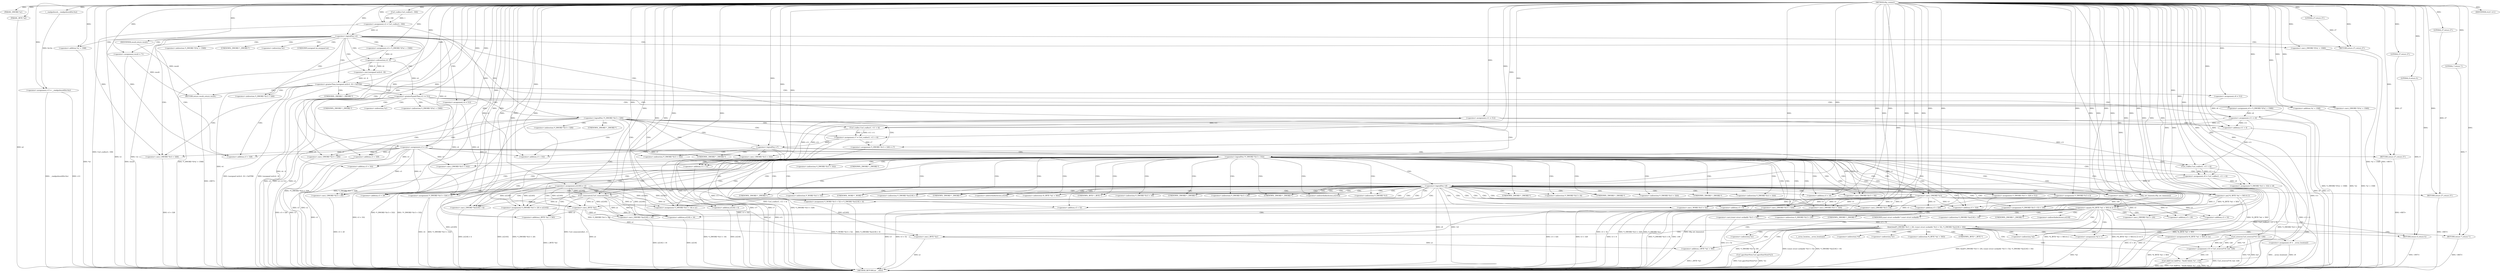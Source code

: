 digraph tftp_connect {  
"1000113" [label = "(METHOD,tftp_connect)" ]
"1000397" [label = "(METHOD_RETURN,int __cdecl)" ]
"1000114" [label = "(PARAM,_DWORD *a1)" ]
"1000115" [label = "(PARAM,_BYTE *a2)" ]
"1000129" [label = "(<operator>.assignment,v13 = __readgsdword(0x14u))" ]
"1000131" [label = "(__readgsdword,__readgsdword(0x14u))" ]
"1000133" [label = "(<operator>.assignment,v2 = Curl_ccalloc(1, 336))" ]
"1000135" [label = "(Curl_ccalloc,Curl_ccalloc(1, 336))" ]
"1000138" [label = "(<operator>.assignment,a1[185] = v2)" ]
"1000144" [label = "(<operator>.logicalNot,!v2)" ]
"1000146" [label = "(RETURN,return 27;,return 27;)" ]
"1000147" [label = "(LITERAL,27,return 27;)" ]
"1000148" [label = "(<operator>.assignment,v3 = v2)" ]
"1000151" [label = "(<operator>.assignment,v4 = *(_DWORD *)(*a1 + 1568))" ]
"1000154" [label = "(<operator>.cast,(_DWORD *)(*a1 + 1568))" ]
"1000156" [label = "(<operator>.addition,*a1 + 1568)" ]
"1000161" [label = "(IDENTIFIER,v4,if ( v4 ))" ]
"1000163" [label = "(<operator>.assignment,result = 71)" ]
"1000167" [label = "(<operator>.greaterThan,(unsigned int)(v4 - 8) > 0xFFB0)" ]
"1000168" [label = "(<operator>.cast,(unsigned int)(v4 - 8))" ]
"1000170" [label = "(<operator>.subtraction,v4 - 8)" ]
"1000174" [label = "(RETURN,return result;,return result;)" ]
"1000175" [label = "(IDENTIFIER,result,return result;)" ]
"1000176" [label = "(<operator>.assignment,v6 = 512)" ]
"1000180" [label = "(<operator>.greaterEqualsThan,v4 >= 512)" ]
"1000183" [label = "(<operator>.assignment,v6 = *(_DWORD *)(*a1 + 1568))" ]
"1000186" [label = "(<operator>.cast,(_DWORD *)(*a1 + 1568))" ]
"1000188" [label = "(<operator>.addition,*a1 + 1568)" ]
"1000192" [label = "(<operator>.assignment,v11 = v6)" ]
"1000197" [label = "(<operator>.assignment,v4 = 512)" ]
"1000200" [label = "(<operator>.assignment,v11 = 512)" ]
"1000204" [label = "(<operator>.logicalNot,!*(_DWORD *)(v3 + 328))" ]
"1000206" [label = "(<operator>.cast,(_DWORD *)(v3 + 328))" ]
"1000208" [label = "(<operator>.addition,v3 + 328)" ]
"1000212" [label = "(<operator>.assignment,v7 = Curl_ccalloc(1, v11 + 4))" ]
"1000214" [label = "(Curl_ccalloc,Curl_ccalloc(1, v11 + 4))" ]
"1000216" [label = "(<operator>.addition,v11 + 4)" ]
"1000219" [label = "(<operator>.assignment,*(_DWORD *)(v3 + 328) = v7)" ]
"1000221" [label = "(<operator>.cast,(_DWORD *)(v3 + 328))" ]
"1000223" [label = "(<operator>.addition,v3 + 328)" ]
"1000228" [label = "(<operator>.logicalNot,!v7)" ]
"1000230" [label = "(RETURN,return 27;,return 27;)" ]
"1000231" [label = "(LITERAL,27,return 27;)" ]
"1000233" [label = "(<operator>.logicalNot,!*(_DWORD *)(v3 + 332))" ]
"1000235" [label = "(<operator>.cast,(_DWORD *)(v3 + 332))" ]
"1000237" [label = "(<operator>.addition,v3 + 332)" ]
"1000241" [label = "(<operator>.assignment,v8 = Curl_ccalloc(1, v11 + 4))" ]
"1000243" [label = "(Curl_ccalloc,Curl_ccalloc(1, v11 + 4))" ]
"1000245" [label = "(<operator>.addition,v11 + 4)" ]
"1000248" [label = "(<operator>.assignment,*(_DWORD *)(v3 + 332) = v8)" ]
"1000250" [label = "(<operator>.cast,(_DWORD *)(v3 + 332))" ]
"1000252" [label = "(<operator>.addition,v3 + 332)" ]
"1000257" [label = "(<operator>.logicalNot,!v8)" ]
"1000259" [label = "(RETURN,return 27;,return 27;)" ]
"1000260" [label = "(LITERAL,27,return 27;)" ]
"1000261" [label = "(Curl_conncontrol,Curl_conncontrol(a1, 1))" ]
"1000264" [label = "(<operator>.assignment,*(_DWORD *)(v3 + 16) = a1)" ]
"1000266" [label = "(<operator>.cast,(_DWORD *)(v3 + 16))" ]
"1000268" [label = "(<operator>.addition,v3 + 16)" ]
"1000272" [label = "(<operator>.assignment,*(_DWORD *)(v3 + 20) = a1[103])" ]
"1000274" [label = "(<operator>.cast,(_DWORD *)(v3 + 20))" ]
"1000276" [label = "(<operator>.addition,v3 + 20)" ]
"1000282" [label = "(<operator>.assignment,*(_DWORD *)v3 = 0)" ]
"1000284" [label = "(<operator>.cast,(_DWORD *)v3)" ]
"1000288" [label = "(<operator>.assignment,*(_DWORD *)(v3 + 8) = -100)" ]
"1000290" [label = "(<operator>.cast,(_DWORD *)(v3 + 8))" ]
"1000292" [label = "(<operator>.addition,v3 + 8)" ]
"1000295" [label = "(<operator>.minus,-100)" ]
"1000297" [label = "(<operator>.assignment,*(_DWORD *)(v3 + 320) = 512)" ]
"1000299" [label = "(<operator>.cast,(_DWORD *)(v3 + 320))" ]
"1000301" [label = "(<operator>.addition,v3 + 320)" ]
"1000305" [label = "(<operator>.assignment,*(_DWORD *)(v3 + 324) = v4)" ]
"1000307" [label = "(<operator>.cast,(_DWORD *)(v3 + 324))" ]
"1000309" [label = "(<operator>.addition,v3 + 324)" ]
"1000313" [label = "(<operator>.assignment,*(_WORD *)(v3 + 52) = *(_DWORD *)(a1[18] + 4))" ]
"1000315" [label = "(<operator>.cast,(_WORD *)(v3 + 52))" ]
"1000317" [label = "(<operator>.addition,v3 + 52)" ]
"1000321" [label = "(<operator>.cast,(_DWORD *)(a1[18] + 4))" ]
"1000323" [label = "(<operator>.addition,a1[18] + 4)" ]
"1000328" [label = "(tftp_set_timeouts,tftp_set_timeouts())" ]
"1000330" [label = "(<operator>.equals,(*((_BYTE *)a1 + 583) & 2) == 0)" ]
"1000331" [label = "(<operator>.and,*((_BYTE *)a1 + 583) & 2)" ]
"1000333" [label = "(<operator>.addition,(_BYTE *)a1 + 583)" ]
"1000334" [label = "(<operator>.cast,(_BYTE *)a1)" ]
"1000342" [label = "(bind,bind(*(_DWORD *)(v3 + 20), (const struct sockaddr *)(v3 + 52), *(_DWORD *)(a1[18] + 16)))" ]
"1000344" [label = "(<operator>.cast,(_DWORD *)(v3 + 20))" ]
"1000346" [label = "(<operator>.addition,v3 + 20)" ]
"1000349" [label = "(<operator>.cast,(const struct sockaddr *)(v3 + 52))" ]
"1000351" [label = "(<operator>.addition,v3 + 52)" ]
"1000355" [label = "(<operator>.cast,(_DWORD *)(a1[18] + 16))" ]
"1000357" [label = "(<operator>.addition,a1[18] + 16)" ]
"1000363" [label = "(<operator>.assignment,v9 = __errno_location())" ]
"1000366" [label = "(<operator>.assignment,v10 = Curl_strerror(*v9, buf, 128))" ]
"1000368" [label = "(Curl_strerror,Curl_strerror(*v9, buf, 128))" ]
"1000373" [label = "(Curl_failf,Curl_failf(*a1, \"bind() failed; %s\", v10))" ]
"1000378" [label = "(RETURN,return 7;,return 7;)" ]
"1000379" [label = "(LITERAL,7,return 7;)" ]
"1000380" [label = "(<operators>.assignmentOr,*((_BYTE *)a1 + 583) |= 2u)" ]
"1000382" [label = "(<operator>.addition,(_BYTE *)a1 + 583)" ]
"1000383" [label = "(<operator>.cast,(_BYTE *)a1)" ]
"1000388" [label = "(Curl_pgrsStartNow,Curl_pgrsStartNow(*a1))" ]
"1000391" [label = "(<operator>.assignment,*a2 = 1)" ]
"1000395" [label = "(RETURN,return 0;,return 0;)" ]
"1000396" [label = "(LITERAL,0,return 0;)" ]
"1000153" [label = "(<operator>.indirection,*(_DWORD *)(*a1 + 1568))" ]
"1000155" [label = "(UNKNOWN,_DWORD *,_DWORD *)" ]
"1000157" [label = "(<operator>.indirection,*a1)" ]
"1000169" [label = "(UNKNOWN,unsigned int,unsigned int)" ]
"1000185" [label = "(<operator>.indirection,*(_DWORD *)(*a1 + 1568))" ]
"1000187" [label = "(UNKNOWN,_DWORD *,_DWORD *)" ]
"1000189" [label = "(<operator>.indirection,*a1)" ]
"1000205" [label = "(<operator>.indirection,*(_DWORD *)(v3 + 328))" ]
"1000207" [label = "(UNKNOWN,_DWORD *,_DWORD *)" ]
"1000220" [label = "(<operator>.indirection,*(_DWORD *)(v3 + 328))" ]
"1000222" [label = "(UNKNOWN,_DWORD *,_DWORD *)" ]
"1000234" [label = "(<operator>.indirection,*(_DWORD *)(v3 + 332))" ]
"1000236" [label = "(UNKNOWN,_DWORD *,_DWORD *)" ]
"1000249" [label = "(<operator>.indirection,*(_DWORD *)(v3 + 332))" ]
"1000251" [label = "(UNKNOWN,_DWORD *,_DWORD *)" ]
"1000265" [label = "(<operator>.indirection,*(_DWORD *)(v3 + 16))" ]
"1000267" [label = "(UNKNOWN,_DWORD *,_DWORD *)" ]
"1000273" [label = "(<operator>.indirection,*(_DWORD *)(v3 + 20))" ]
"1000275" [label = "(UNKNOWN,_DWORD *,_DWORD *)" ]
"1000279" [label = "(<operator>.indirectIndexAccess,a1[103])" ]
"1000283" [label = "(<operator>.indirection,*(_DWORD *)v3)" ]
"1000285" [label = "(UNKNOWN,_DWORD *,_DWORD *)" ]
"1000289" [label = "(<operator>.indirection,*(_DWORD *)(v3 + 8))" ]
"1000291" [label = "(UNKNOWN,_DWORD *,_DWORD *)" ]
"1000298" [label = "(<operator>.indirection,*(_DWORD *)(v3 + 320))" ]
"1000300" [label = "(UNKNOWN,_DWORD *,_DWORD *)" ]
"1000306" [label = "(<operator>.indirection,*(_DWORD *)(v3 + 324))" ]
"1000308" [label = "(UNKNOWN,_DWORD *,_DWORD *)" ]
"1000314" [label = "(<operator>.indirection,*(_WORD *)(v3 + 52))" ]
"1000316" [label = "(UNKNOWN,_WORD *,_WORD *)" ]
"1000320" [label = "(<operator>.indirection,*(_DWORD *)(a1[18] + 4))" ]
"1000322" [label = "(UNKNOWN,_DWORD *,_DWORD *)" ]
"1000324" [label = "(<operator>.indirectIndexAccess,a1[18])" ]
"1000332" [label = "(<operator>.indirection,*((_BYTE *)a1 + 583))" ]
"1000335" [label = "(UNKNOWN,_BYTE *,_BYTE *)" ]
"1000343" [label = "(<operator>.indirection,*(_DWORD *)(v3 + 20))" ]
"1000345" [label = "(UNKNOWN,_DWORD *,_DWORD *)" ]
"1000350" [label = "(UNKNOWN,const struct sockaddr *,const struct sockaddr *)" ]
"1000354" [label = "(<operator>.indirection,*(_DWORD *)(a1[18] + 16))" ]
"1000356" [label = "(UNKNOWN,_DWORD *,_DWORD *)" ]
"1000358" [label = "(<operator>.indirectIndexAccess,a1[18])" ]
"1000365" [label = "(__errno_location,__errno_location())" ]
"1000369" [label = "(<operator>.indirection,*v9)" ]
"1000374" [label = "(<operator>.indirection,*a1)" ]
"1000381" [label = "(<operator>.indirection,*((_BYTE *)a1 + 583))" ]
"1000384" [label = "(UNKNOWN,_BYTE *,_BYTE *)" ]
"1000389" [label = "(<operator>.indirection,*a1)" ]
"1000392" [label = "(<operator>.indirection,*a2)" ]
  "1000174" -> "1000397"  [ label = "DDG: <RET>"] 
  "1000378" -> "1000397"  [ label = "DDG: <RET>"] 
  "1000259" -> "1000397"  [ label = "DDG: <RET>"] 
  "1000307" -> "1000397"  [ label = "DDG: v3 + 324"] 
  "1000288" -> "1000397"  [ label = "DDG: *(_DWORD *)(v3 + 8)"] 
  "1000180" -> "1000397"  [ label = "DDG: v4"] 
  "1000163" -> "1000397"  [ label = "DDG: result"] 
  "1000167" -> "1000397"  [ label = "DDG: (unsigned int)(v4 - 8) > 0xFFB0"] 
  "1000144" -> "1000397"  [ label = "DDG: !v2"] 
  "1000241" -> "1000397"  [ label = "DDG: Curl_ccalloc(1, v11 + 4)"] 
  "1000192" -> "1000397"  [ label = "DDG: v6"] 
  "1000342" -> "1000397"  [ label = "DDG: bind(*(_DWORD *)(v3 + 20), (const struct sockaddr *)(v3 + 52), *(_DWORD *)(a1[18] + 16))"] 
  "1000373" -> "1000397"  [ label = "DDG: *a1"] 
  "1000204" -> "1000397"  [ label = "DDG: *(_DWORD *)(v3 + 328)"] 
  "1000288" -> "1000397"  [ label = "DDG: -100"] 
  "1000388" -> "1000397"  [ label = "DDG: *a1"] 
  "1000138" -> "1000397"  [ label = "DDG: a1[185]"] 
  "1000351" -> "1000397"  [ label = "DDG: v3"] 
  "1000221" -> "1000397"  [ label = "DDG: v3 + 328"] 
  "1000188" -> "1000397"  [ label = "DDG: *a1"] 
  "1000330" -> "1000397"  [ label = "DDG: (*((_BYTE *)a1 + 583) & 2) == 0"] 
  "1000233" -> "1000397"  [ label = "DDG: !*(_DWORD *)(v3 + 332)"] 
  "1000264" -> "1000397"  [ label = "DDG: *(_DWORD *)(v3 + 16)"] 
  "1000349" -> "1000397"  [ label = "DDG: v3 + 52"] 
  "1000257" -> "1000397"  [ label = "DDG: v8"] 
  "1000333" -> "1000397"  [ label = "DDG: (_BYTE *)a1"] 
  "1000321" -> "1000397"  [ label = "DDG: a1[18] + 4"] 
  "1000363" -> "1000397"  [ label = "DDG: v9"] 
  "1000245" -> "1000397"  [ label = "DDG: v11"] 
  "1000156" -> "1000397"  [ label = "DDG: *a1"] 
  "1000216" -> "1000397"  [ label = "DDG: v11"] 
  "1000368" -> "1000397"  [ label = "DDG: *v9"] 
  "1000391" -> "1000397"  [ label = "DDG: *a2"] 
  "1000228" -> "1000397"  [ label = "DDG: v7"] 
  "1000233" -> "1000397"  [ label = "DDG: *(_DWORD *)(v3 + 332)"] 
  "1000297" -> "1000397"  [ label = "DDG: *(_DWORD *)(v3 + 320)"] 
  "1000129" -> "1000397"  [ label = "DDG: v13"] 
  "1000313" -> "1000397"  [ label = "DDG: *(_DWORD *)(a1[18] + 4)"] 
  "1000282" -> "1000397"  [ label = "DDG: *(_DWORD *)v3"] 
  "1000219" -> "1000397"  [ label = "DDG: *(_DWORD *)(v3 + 328)"] 
  "1000299" -> "1000397"  [ label = "DDG: v3 + 320"] 
  "1000212" -> "1000397"  [ label = "DDG: Curl_ccalloc(1, v11 + 4)"] 
  "1000151" -> "1000397"  [ label = "DDG: *(_DWORD *)(*a1 + 1568)"] 
  "1000366" -> "1000397"  [ label = "DDG: Curl_strerror(*v9, buf, 128)"] 
  "1000266" -> "1000397"  [ label = "DDG: v3 + 16"] 
  "1000363" -> "1000397"  [ label = "DDG: __errno_location()"] 
  "1000290" -> "1000397"  [ label = "DDG: v3 + 8"] 
  "1000223" -> "1000397"  [ label = "DDG: v3"] 
  "1000148" -> "1000397"  [ label = "DDG: v2"] 
  "1000148" -> "1000397"  [ label = "DDG: v3"] 
  "1000180" -> "1000397"  [ label = "DDG: v4 >= 512"] 
  "1000204" -> "1000397"  [ label = "DDG: !*(_DWORD *)(v3 + 328)"] 
  "1000252" -> "1000397"  [ label = "DDG: v3"] 
  "1000115" -> "1000397"  [ label = "DDG: a2"] 
  "1000383" -> "1000397"  [ label = "DDG: a1"] 
  "1000235" -> "1000397"  [ label = "DDG: v3 + 332"] 
  "1000344" -> "1000397"  [ label = "DDG: v3 + 20"] 
  "1000183" -> "1000397"  [ label = "DDG: *(_DWORD *)(*a1 + 1568)"] 
  "1000192" -> "1000397"  [ label = "DDG: v11"] 
  "1000272" -> "1000397"  [ label = "DDG: a1[103]"] 
  "1000129" -> "1000397"  [ label = "DDG: __readgsdword(0x14u)"] 
  "1000313" -> "1000397"  [ label = "DDG: *(_WORD *)(v3 + 52)"] 
  "1000248" -> "1000397"  [ label = "DDG: *(_DWORD *)(v3 + 332)"] 
  "1000261" -> "1000397"  [ label = "DDG: Curl_conncontrol(a1, 1)"] 
  "1000342" -> "1000397"  [ label = "DDG: *(_DWORD *)(v3 + 20)"] 
  "1000250" -> "1000397"  [ label = "DDG: v3 + 332"] 
  "1000168" -> "1000397"  [ label = "DDG: v4 - 8"] 
  "1000197" -> "1000397"  [ label = "DDG: v4"] 
  "1000315" -> "1000397"  [ label = "DDG: v3 + 52"] 
  "1000331" -> "1000397"  [ label = "DDG: *((_BYTE *)a1 + 583)"] 
  "1000342" -> "1000397"  [ label = "DDG: (const struct sockaddr *)(v3 + 52)"] 
  "1000186" -> "1000397"  [ label = "DDG: *a1 + 1568"] 
  "1000206" -> "1000397"  [ label = "DDG: v3 + 328"] 
  "1000257" -> "1000397"  [ label = "DDG: !v8"] 
  "1000170" -> "1000397"  [ label = "DDG: v4"] 
  "1000388" -> "1000397"  [ label = "DDG: Curl_pgrsStartNow(*a1)"] 
  "1000133" -> "1000397"  [ label = "DDG: Curl_ccalloc(1, 336)"] 
  "1000154" -> "1000397"  [ label = "DDG: *a1 + 1568"] 
  "1000305" -> "1000397"  [ label = "DDG: *(_DWORD *)(v3 + 324)"] 
  "1000328" -> "1000397"  [ label = "DDG: tftp_set_timeouts()"] 
  "1000334" -> "1000397"  [ label = "DDG: a1"] 
  "1000200" -> "1000397"  [ label = "DDG: v11"] 
  "1000228" -> "1000397"  [ label = "DDG: !v7"] 
  "1000272" -> "1000397"  [ label = "DDG: *(_DWORD *)(v3 + 20)"] 
  "1000373" -> "1000397"  [ label = "DDG: v10"] 
  "1000342" -> "1000397"  [ label = "DDG: *(_DWORD *)(a1[18] + 16)"] 
  "1000144" -> "1000397"  [ label = "DDG: v2"] 
  "1000214" -> "1000397"  [ label = "DDG: v11 + 4"] 
  "1000382" -> "1000397"  [ label = "DDG: (_BYTE *)a1"] 
  "1000355" -> "1000397"  [ label = "DDG: a1[18] + 16"] 
  "1000317" -> "1000397"  [ label = "DDG: v3"] 
  "1000373" -> "1000397"  [ label = "DDG: Curl_failf(*a1, \"bind() failed; %s\", v10)"] 
  "1000274" -> "1000397"  [ label = "DDG: v3 + 20"] 
  "1000380" -> "1000397"  [ label = "DDG: *((_BYTE *)a1 + 583)"] 
  "1000243" -> "1000397"  [ label = "DDG: v11 + 4"] 
  "1000368" -> "1000397"  [ label = "DDG: buf"] 
  "1000323" -> "1000397"  [ label = "DDG: a1[18]"] 
  "1000357" -> "1000397"  [ label = "DDG: a1[18]"] 
  "1000305" -> "1000397"  [ label = "DDG: v4"] 
  "1000167" -> "1000397"  [ label = "DDG: (unsigned int)(v4 - 8)"] 
  "1000330" -> "1000397"  [ label = "DDG: *((_BYTE *)a1 + 583) & 2"] 
  "1000230" -> "1000397"  [ label = "DDG: <RET>"] 
  "1000146" -> "1000397"  [ label = "DDG: <RET>"] 
  "1000395" -> "1000397"  [ label = "DDG: <RET>"] 
  "1000113" -> "1000114"  [ label = "DDG: "] 
  "1000113" -> "1000115"  [ label = "DDG: "] 
  "1000131" -> "1000129"  [ label = "DDG: 0x14u"] 
  "1000113" -> "1000129"  [ label = "DDG: "] 
  "1000113" -> "1000131"  [ label = "DDG: "] 
  "1000135" -> "1000133"  [ label = "DDG: 1"] 
  "1000135" -> "1000133"  [ label = "DDG: 336"] 
  "1000113" -> "1000133"  [ label = "DDG: "] 
  "1000113" -> "1000135"  [ label = "DDG: "] 
  "1000133" -> "1000138"  [ label = "DDG: v2"] 
  "1000113" -> "1000138"  [ label = "DDG: "] 
  "1000113" -> "1000144"  [ label = "DDG: "] 
  "1000133" -> "1000144"  [ label = "DDG: v2"] 
  "1000147" -> "1000146"  [ label = "DDG: 27"] 
  "1000113" -> "1000146"  [ label = "DDG: "] 
  "1000113" -> "1000147"  [ label = "DDG: "] 
  "1000144" -> "1000148"  [ label = "DDG: v2"] 
  "1000113" -> "1000148"  [ label = "DDG: "] 
  "1000113" -> "1000151"  [ label = "DDG: "] 
  "1000113" -> "1000154"  [ label = "DDG: "] 
  "1000113" -> "1000156"  [ label = "DDG: "] 
  "1000113" -> "1000161"  [ label = "DDG: "] 
  "1000113" -> "1000163"  [ label = "DDG: "] 
  "1000168" -> "1000167"  [ label = "DDG: v4 - 8"] 
  "1000170" -> "1000168"  [ label = "DDG: v4"] 
  "1000170" -> "1000168"  [ label = "DDG: 8"] 
  "1000151" -> "1000170"  [ label = "DDG: v4"] 
  "1000113" -> "1000170"  [ label = "DDG: "] 
  "1000113" -> "1000167"  [ label = "DDG: "] 
  "1000175" -> "1000174"  [ label = "DDG: result"] 
  "1000163" -> "1000174"  [ label = "DDG: result"] 
  "1000113" -> "1000175"  [ label = "DDG: "] 
  "1000113" -> "1000176"  [ label = "DDG: "] 
  "1000170" -> "1000180"  [ label = "DDG: v4"] 
  "1000113" -> "1000180"  [ label = "DDG: "] 
  "1000113" -> "1000183"  [ label = "DDG: "] 
  "1000113" -> "1000186"  [ label = "DDG: "] 
  "1000113" -> "1000188"  [ label = "DDG: "] 
  "1000183" -> "1000192"  [ label = "DDG: v6"] 
  "1000176" -> "1000192"  [ label = "DDG: v6"] 
  "1000113" -> "1000192"  [ label = "DDG: "] 
  "1000113" -> "1000197"  [ label = "DDG: "] 
  "1000113" -> "1000200"  [ label = "DDG: "] 
  "1000148" -> "1000206"  [ label = "DDG: v3"] 
  "1000113" -> "1000206"  [ label = "DDG: "] 
  "1000148" -> "1000208"  [ label = "DDG: v3"] 
  "1000113" -> "1000208"  [ label = "DDG: "] 
  "1000214" -> "1000212"  [ label = "DDG: 1"] 
  "1000214" -> "1000212"  [ label = "DDG: v11 + 4"] 
  "1000113" -> "1000212"  [ label = "DDG: "] 
  "1000113" -> "1000214"  [ label = "DDG: "] 
  "1000192" -> "1000214"  [ label = "DDG: v11"] 
  "1000200" -> "1000214"  [ label = "DDG: v11"] 
  "1000192" -> "1000216"  [ label = "DDG: v11"] 
  "1000200" -> "1000216"  [ label = "DDG: v11"] 
  "1000113" -> "1000216"  [ label = "DDG: "] 
  "1000212" -> "1000219"  [ label = "DDG: v7"] 
  "1000113" -> "1000219"  [ label = "DDG: "] 
  "1000113" -> "1000221"  [ label = "DDG: "] 
  "1000148" -> "1000221"  [ label = "DDG: v3"] 
  "1000113" -> "1000223"  [ label = "DDG: "] 
  "1000148" -> "1000223"  [ label = "DDG: v3"] 
  "1000113" -> "1000228"  [ label = "DDG: "] 
  "1000212" -> "1000228"  [ label = "DDG: v7"] 
  "1000231" -> "1000230"  [ label = "DDG: 27"] 
  "1000113" -> "1000230"  [ label = "DDG: "] 
  "1000113" -> "1000231"  [ label = "DDG: "] 
  "1000113" -> "1000235"  [ label = "DDG: "] 
  "1000148" -> "1000235"  [ label = "DDG: v3"] 
  "1000113" -> "1000237"  [ label = "DDG: "] 
  "1000148" -> "1000237"  [ label = "DDG: v3"] 
  "1000243" -> "1000241"  [ label = "DDG: 1"] 
  "1000243" -> "1000241"  [ label = "DDG: v11 + 4"] 
  "1000113" -> "1000241"  [ label = "DDG: "] 
  "1000113" -> "1000243"  [ label = "DDG: "] 
  "1000192" -> "1000243"  [ label = "DDG: v11"] 
  "1000200" -> "1000243"  [ label = "DDG: v11"] 
  "1000192" -> "1000245"  [ label = "DDG: v11"] 
  "1000200" -> "1000245"  [ label = "DDG: v11"] 
  "1000113" -> "1000245"  [ label = "DDG: "] 
  "1000241" -> "1000248"  [ label = "DDG: v8"] 
  "1000113" -> "1000248"  [ label = "DDG: "] 
  "1000113" -> "1000250"  [ label = "DDG: "] 
  "1000148" -> "1000250"  [ label = "DDG: v3"] 
  "1000113" -> "1000252"  [ label = "DDG: "] 
  "1000148" -> "1000252"  [ label = "DDG: v3"] 
  "1000113" -> "1000257"  [ label = "DDG: "] 
  "1000241" -> "1000257"  [ label = "DDG: v8"] 
  "1000260" -> "1000259"  [ label = "DDG: 27"] 
  "1000113" -> "1000259"  [ label = "DDG: "] 
  "1000113" -> "1000260"  [ label = "DDG: "] 
  "1000138" -> "1000261"  [ label = "DDG: a1[185]"] 
  "1000113" -> "1000261"  [ label = "DDG: "] 
  "1000138" -> "1000264"  [ label = "DDG: a1[185]"] 
  "1000261" -> "1000264"  [ label = "DDG: a1"] 
  "1000113" -> "1000264"  [ label = "DDG: "] 
  "1000113" -> "1000266"  [ label = "DDG: "] 
  "1000148" -> "1000266"  [ label = "DDG: v3"] 
  "1000113" -> "1000268"  [ label = "DDG: "] 
  "1000148" -> "1000268"  [ label = "DDG: v3"] 
  "1000138" -> "1000272"  [ label = "DDG: a1[185]"] 
  "1000261" -> "1000272"  [ label = "DDG: a1"] 
  "1000113" -> "1000272"  [ label = "DDG: "] 
  "1000113" -> "1000274"  [ label = "DDG: "] 
  "1000148" -> "1000274"  [ label = "DDG: v3"] 
  "1000113" -> "1000276"  [ label = "DDG: "] 
  "1000148" -> "1000276"  [ label = "DDG: v3"] 
  "1000113" -> "1000282"  [ label = "DDG: "] 
  "1000113" -> "1000284"  [ label = "DDG: "] 
  "1000148" -> "1000284"  [ label = "DDG: v3"] 
  "1000295" -> "1000288"  [ label = "DDG: 100"] 
  "1000284" -> "1000290"  [ label = "DDG: v3"] 
  "1000113" -> "1000290"  [ label = "DDG: "] 
  "1000284" -> "1000292"  [ label = "DDG: v3"] 
  "1000113" -> "1000292"  [ label = "DDG: "] 
  "1000113" -> "1000295"  [ label = "DDG: "] 
  "1000113" -> "1000297"  [ label = "DDG: "] 
  "1000113" -> "1000299"  [ label = "DDG: "] 
  "1000284" -> "1000299"  [ label = "DDG: v3"] 
  "1000113" -> "1000301"  [ label = "DDG: "] 
  "1000284" -> "1000301"  [ label = "DDG: v3"] 
  "1000180" -> "1000305"  [ label = "DDG: v4"] 
  "1000197" -> "1000305"  [ label = "DDG: v4"] 
  "1000113" -> "1000305"  [ label = "DDG: "] 
  "1000113" -> "1000307"  [ label = "DDG: "] 
  "1000284" -> "1000307"  [ label = "DDG: v3"] 
  "1000113" -> "1000309"  [ label = "DDG: "] 
  "1000284" -> "1000309"  [ label = "DDG: v3"] 
  "1000113" -> "1000315"  [ label = "DDG: "] 
  "1000284" -> "1000315"  [ label = "DDG: v3"] 
  "1000113" -> "1000317"  [ label = "DDG: "] 
  "1000284" -> "1000317"  [ label = "DDG: v3"] 
  "1000138" -> "1000321"  [ label = "DDG: a1[185]"] 
  "1000261" -> "1000321"  [ label = "DDG: a1"] 
  "1000113" -> "1000321"  [ label = "DDG: "] 
  "1000138" -> "1000323"  [ label = "DDG: a1[185]"] 
  "1000261" -> "1000323"  [ label = "DDG: a1"] 
  "1000113" -> "1000323"  [ label = "DDG: "] 
  "1000113" -> "1000328"  [ label = "DDG: "] 
  "1000331" -> "1000330"  [ label = "DDG: *((_BYTE *)a1 + 583)"] 
  "1000331" -> "1000330"  [ label = "DDG: 2"] 
  "1000334" -> "1000333"  [ label = "DDG: a1"] 
  "1000138" -> "1000334"  [ label = "DDG: a1[185]"] 
  "1000113" -> "1000334"  [ label = "DDG: "] 
  "1000261" -> "1000334"  [ label = "DDG: a1"] 
  "1000113" -> "1000333"  [ label = "DDG: "] 
  "1000113" -> "1000331"  [ label = "DDG: "] 
  "1000113" -> "1000330"  [ label = "DDG: "] 
  "1000272" -> "1000342"  [ label = "DDG: *(_DWORD *)(v3 + 20)"] 
  "1000113" -> "1000344"  [ label = "DDG: "] 
  "1000284" -> "1000344"  [ label = "DDG: v3"] 
  "1000113" -> "1000346"  [ label = "DDG: "] 
  "1000284" -> "1000346"  [ label = "DDG: v3"] 
  "1000349" -> "1000342"  [ label = "DDG: v3 + 52"] 
  "1000113" -> "1000349"  [ label = "DDG: "] 
  "1000284" -> "1000349"  [ label = "DDG: v3"] 
  "1000113" -> "1000351"  [ label = "DDG: "] 
  "1000284" -> "1000351"  [ label = "DDG: v3"] 
  "1000334" -> "1000355"  [ label = "DDG: a1"] 
  "1000138" -> "1000355"  [ label = "DDG: a1[185]"] 
  "1000261" -> "1000355"  [ label = "DDG: a1"] 
  "1000113" -> "1000355"  [ label = "DDG: "] 
  "1000334" -> "1000357"  [ label = "DDG: a1"] 
  "1000138" -> "1000357"  [ label = "DDG: a1[185]"] 
  "1000261" -> "1000357"  [ label = "DDG: a1"] 
  "1000113" -> "1000357"  [ label = "DDG: "] 
  "1000113" -> "1000363"  [ label = "DDG: "] 
  "1000368" -> "1000366"  [ label = "DDG: *v9"] 
  "1000368" -> "1000366"  [ label = "DDG: buf"] 
  "1000368" -> "1000366"  [ label = "DDG: 128"] 
  "1000113" -> "1000366"  [ label = "DDG: "] 
  "1000113" -> "1000368"  [ label = "DDG: "] 
  "1000113" -> "1000373"  [ label = "DDG: "] 
  "1000366" -> "1000373"  [ label = "DDG: v10"] 
  "1000379" -> "1000378"  [ label = "DDG: 7"] 
  "1000113" -> "1000378"  [ label = "DDG: "] 
  "1000113" -> "1000379"  [ label = "DDG: "] 
  "1000113" -> "1000380"  [ label = "DDG: "] 
  "1000331" -> "1000380"  [ label = "DDG: *((_BYTE *)a1 + 583)"] 
  "1000383" -> "1000382"  [ label = "DDG: a1"] 
  "1000138" -> "1000383"  [ label = "DDG: a1[185]"] 
  "1000334" -> "1000383"  [ label = "DDG: a1"] 
  "1000113" -> "1000383"  [ label = "DDG: "] 
  "1000261" -> "1000383"  [ label = "DDG: a1"] 
  "1000113" -> "1000382"  [ label = "DDG: "] 
  "1000113" -> "1000391"  [ label = "DDG: "] 
  "1000396" -> "1000395"  [ label = "DDG: 0"] 
  "1000113" -> "1000395"  [ label = "DDG: "] 
  "1000113" -> "1000396"  [ label = "DDG: "] 
  "1000144" -> "1000157"  [ label = "CDG: "] 
  "1000144" -> "1000156"  [ label = "CDG: "] 
  "1000144" -> "1000155"  [ label = "CDG: "] 
  "1000144" -> "1000154"  [ label = "CDG: "] 
  "1000144" -> "1000153"  [ label = "CDG: "] 
  "1000144" -> "1000151"  [ label = "CDG: "] 
  "1000144" -> "1000148"  [ label = "CDG: "] 
  "1000144" -> "1000146"  [ label = "CDG: "] 
  "1000144" -> "1000170"  [ label = "CDG: "] 
  "1000144" -> "1000169"  [ label = "CDG: "] 
  "1000144" -> "1000168"  [ label = "CDG: "] 
  "1000144" -> "1000167"  [ label = "CDG: "] 
  "1000144" -> "1000163"  [ label = "CDG: "] 
  "1000144" -> "1000208"  [ label = "CDG: "] 
  "1000144" -> "1000207"  [ label = "CDG: "] 
  "1000144" -> "1000206"  [ label = "CDG: "] 
  "1000144" -> "1000205"  [ label = "CDG: "] 
  "1000144" -> "1000204"  [ label = "CDG: "] 
  "1000144" -> "1000200"  [ label = "CDG: "] 
  "1000144" -> "1000197"  [ label = "CDG: "] 
  "1000167" -> "1000176"  [ label = "CDG: "] 
  "1000167" -> "1000174"  [ label = "CDG: "] 
  "1000167" -> "1000192"  [ label = "CDG: "] 
  "1000167" -> "1000180"  [ label = "CDG: "] 
  "1000167" -> "1000208"  [ label = "CDG: "] 
  "1000167" -> "1000207"  [ label = "CDG: "] 
  "1000167" -> "1000206"  [ label = "CDG: "] 
  "1000167" -> "1000205"  [ label = "CDG: "] 
  "1000167" -> "1000204"  [ label = "CDG: "] 
  "1000180" -> "1000189"  [ label = "CDG: "] 
  "1000180" -> "1000188"  [ label = "CDG: "] 
  "1000180" -> "1000187"  [ label = "CDG: "] 
  "1000180" -> "1000186"  [ label = "CDG: "] 
  "1000180" -> "1000185"  [ label = "CDG: "] 
  "1000180" -> "1000183"  [ label = "CDG: "] 
  "1000204" -> "1000223"  [ label = "CDG: "] 
  "1000204" -> "1000222"  [ label = "CDG: "] 
  "1000204" -> "1000221"  [ label = "CDG: "] 
  "1000204" -> "1000220"  [ label = "CDG: "] 
  "1000204" -> "1000219"  [ label = "CDG: "] 
  "1000204" -> "1000216"  [ label = "CDG: "] 
  "1000204" -> "1000214"  [ label = "CDG: "] 
  "1000204" -> "1000212"  [ label = "CDG: "] 
  "1000204" -> "1000237"  [ label = "CDG: "] 
  "1000204" -> "1000236"  [ label = "CDG: "] 
  "1000204" -> "1000235"  [ label = "CDG: "] 
  "1000204" -> "1000234"  [ label = "CDG: "] 
  "1000204" -> "1000233"  [ label = "CDG: "] 
  "1000204" -> "1000228"  [ label = "CDG: "] 
  "1000228" -> "1000237"  [ label = "CDG: "] 
  "1000228" -> "1000236"  [ label = "CDG: "] 
  "1000228" -> "1000235"  [ label = "CDG: "] 
  "1000228" -> "1000234"  [ label = "CDG: "] 
  "1000228" -> "1000233"  [ label = "CDG: "] 
  "1000228" -> "1000230"  [ label = "CDG: "] 
  "1000233" -> "1000252"  [ label = "CDG: "] 
  "1000233" -> "1000251"  [ label = "CDG: "] 
  "1000233" -> "1000250"  [ label = "CDG: "] 
  "1000233" -> "1000249"  [ label = "CDG: "] 
  "1000233" -> "1000248"  [ label = "CDG: "] 
  "1000233" -> "1000245"  [ label = "CDG: "] 
  "1000233" -> "1000243"  [ label = "CDG: "] 
  "1000233" -> "1000241"  [ label = "CDG: "] 
  "1000233" -> "1000272"  [ label = "CDG: "] 
  "1000233" -> "1000268"  [ label = "CDG: "] 
  "1000233" -> "1000267"  [ label = "CDG: "] 
  "1000233" -> "1000266"  [ label = "CDG: "] 
  "1000233" -> "1000265"  [ label = "CDG: "] 
  "1000233" -> "1000264"  [ label = "CDG: "] 
  "1000233" -> "1000261"  [ label = "CDG: "] 
  "1000233" -> "1000257"  [ label = "CDG: "] 
  "1000233" -> "1000288"  [ label = "CDG: "] 
  "1000233" -> "1000285"  [ label = "CDG: "] 
  "1000233" -> "1000284"  [ label = "CDG: "] 
  "1000233" -> "1000283"  [ label = "CDG: "] 
  "1000233" -> "1000282"  [ label = "CDG: "] 
  "1000233" -> "1000279"  [ label = "CDG: "] 
  "1000233" -> "1000276"  [ label = "CDG: "] 
  "1000233" -> "1000275"  [ label = "CDG: "] 
  "1000233" -> "1000274"  [ label = "CDG: "] 
  "1000233" -> "1000273"  [ label = "CDG: "] 
  "1000233" -> "1000301"  [ label = "CDG: "] 
  "1000233" -> "1000300"  [ label = "CDG: "] 
  "1000233" -> "1000299"  [ label = "CDG: "] 
  "1000233" -> "1000298"  [ label = "CDG: "] 
  "1000233" -> "1000297"  [ label = "CDG: "] 
  "1000233" -> "1000295"  [ label = "CDG: "] 
  "1000233" -> "1000292"  [ label = "CDG: "] 
  "1000233" -> "1000291"  [ label = "CDG: "] 
  "1000233" -> "1000290"  [ label = "CDG: "] 
  "1000233" -> "1000289"  [ label = "CDG: "] 
  "1000233" -> "1000320"  [ label = "CDG: "] 
  "1000233" -> "1000317"  [ label = "CDG: "] 
  "1000233" -> "1000316"  [ label = "CDG: "] 
  "1000233" -> "1000315"  [ label = "CDG: "] 
  "1000233" -> "1000314"  [ label = "CDG: "] 
  "1000233" -> "1000313"  [ label = "CDG: "] 
  "1000233" -> "1000309"  [ label = "CDG: "] 
  "1000233" -> "1000308"  [ label = "CDG: "] 
  "1000233" -> "1000307"  [ label = "CDG: "] 
  "1000233" -> "1000306"  [ label = "CDG: "] 
  "1000233" -> "1000305"  [ label = "CDG: "] 
  "1000233" -> "1000335"  [ label = "CDG: "] 
  "1000233" -> "1000334"  [ label = "CDG: "] 
  "1000233" -> "1000333"  [ label = "CDG: "] 
  "1000233" -> "1000332"  [ label = "CDG: "] 
  "1000233" -> "1000331"  [ label = "CDG: "] 
  "1000233" -> "1000330"  [ label = "CDG: "] 
  "1000233" -> "1000328"  [ label = "CDG: "] 
  "1000233" -> "1000324"  [ label = "CDG: "] 
  "1000233" -> "1000323"  [ label = "CDG: "] 
  "1000233" -> "1000322"  [ label = "CDG: "] 
  "1000233" -> "1000321"  [ label = "CDG: "] 
  "1000257" -> "1000272"  [ label = "CDG: "] 
  "1000257" -> "1000268"  [ label = "CDG: "] 
  "1000257" -> "1000267"  [ label = "CDG: "] 
  "1000257" -> "1000266"  [ label = "CDG: "] 
  "1000257" -> "1000265"  [ label = "CDG: "] 
  "1000257" -> "1000264"  [ label = "CDG: "] 
  "1000257" -> "1000261"  [ label = "CDG: "] 
  "1000257" -> "1000259"  [ label = "CDG: "] 
  "1000257" -> "1000288"  [ label = "CDG: "] 
  "1000257" -> "1000285"  [ label = "CDG: "] 
  "1000257" -> "1000284"  [ label = "CDG: "] 
  "1000257" -> "1000283"  [ label = "CDG: "] 
  "1000257" -> "1000282"  [ label = "CDG: "] 
  "1000257" -> "1000279"  [ label = "CDG: "] 
  "1000257" -> "1000276"  [ label = "CDG: "] 
  "1000257" -> "1000275"  [ label = "CDG: "] 
  "1000257" -> "1000274"  [ label = "CDG: "] 
  "1000257" -> "1000273"  [ label = "CDG: "] 
  "1000257" -> "1000301"  [ label = "CDG: "] 
  "1000257" -> "1000300"  [ label = "CDG: "] 
  "1000257" -> "1000299"  [ label = "CDG: "] 
  "1000257" -> "1000298"  [ label = "CDG: "] 
  "1000257" -> "1000297"  [ label = "CDG: "] 
  "1000257" -> "1000295"  [ label = "CDG: "] 
  "1000257" -> "1000292"  [ label = "CDG: "] 
  "1000257" -> "1000291"  [ label = "CDG: "] 
  "1000257" -> "1000290"  [ label = "CDG: "] 
  "1000257" -> "1000289"  [ label = "CDG: "] 
  "1000257" -> "1000320"  [ label = "CDG: "] 
  "1000257" -> "1000317"  [ label = "CDG: "] 
  "1000257" -> "1000316"  [ label = "CDG: "] 
  "1000257" -> "1000315"  [ label = "CDG: "] 
  "1000257" -> "1000314"  [ label = "CDG: "] 
  "1000257" -> "1000313"  [ label = "CDG: "] 
  "1000257" -> "1000309"  [ label = "CDG: "] 
  "1000257" -> "1000308"  [ label = "CDG: "] 
  "1000257" -> "1000307"  [ label = "CDG: "] 
  "1000257" -> "1000306"  [ label = "CDG: "] 
  "1000257" -> "1000305"  [ label = "CDG: "] 
  "1000257" -> "1000335"  [ label = "CDG: "] 
  "1000257" -> "1000334"  [ label = "CDG: "] 
  "1000257" -> "1000333"  [ label = "CDG: "] 
  "1000257" -> "1000332"  [ label = "CDG: "] 
  "1000257" -> "1000331"  [ label = "CDG: "] 
  "1000257" -> "1000330"  [ label = "CDG: "] 
  "1000257" -> "1000328"  [ label = "CDG: "] 
  "1000257" -> "1000324"  [ label = "CDG: "] 
  "1000257" -> "1000323"  [ label = "CDG: "] 
  "1000257" -> "1000322"  [ label = "CDG: "] 
  "1000257" -> "1000321"  [ label = "CDG: "] 
  "1000330" -> "1000351"  [ label = "CDG: "] 
  "1000330" -> "1000350"  [ label = "CDG: "] 
  "1000330" -> "1000349"  [ label = "CDG: "] 
  "1000330" -> "1000346"  [ label = "CDG: "] 
  "1000330" -> "1000345"  [ label = "CDG: "] 
  "1000330" -> "1000344"  [ label = "CDG: "] 
  "1000330" -> "1000343"  [ label = "CDG: "] 
  "1000330" -> "1000342"  [ label = "CDG: "] 
  "1000330" -> "1000358"  [ label = "CDG: "] 
  "1000330" -> "1000357"  [ label = "CDG: "] 
  "1000330" -> "1000356"  [ label = "CDG: "] 
  "1000330" -> "1000355"  [ label = "CDG: "] 
  "1000330" -> "1000354"  [ label = "CDG: "] 
  "1000330" -> "1000395"  [ label = "CDG: "] 
  "1000330" -> "1000392"  [ label = "CDG: "] 
  "1000330" -> "1000391"  [ label = "CDG: "] 
  "1000330" -> "1000389"  [ label = "CDG: "] 
  "1000330" -> "1000388"  [ label = "CDG: "] 
  "1000342" -> "1000368"  [ label = "CDG: "] 
  "1000342" -> "1000366"  [ label = "CDG: "] 
  "1000342" -> "1000365"  [ label = "CDG: "] 
  "1000342" -> "1000363"  [ label = "CDG: "] 
  "1000342" -> "1000384"  [ label = "CDG: "] 
  "1000342" -> "1000383"  [ label = "CDG: "] 
  "1000342" -> "1000382"  [ label = "CDG: "] 
  "1000342" -> "1000381"  [ label = "CDG: "] 
  "1000342" -> "1000380"  [ label = "CDG: "] 
  "1000342" -> "1000378"  [ label = "CDG: "] 
  "1000342" -> "1000374"  [ label = "CDG: "] 
  "1000342" -> "1000373"  [ label = "CDG: "] 
  "1000342" -> "1000369"  [ label = "CDG: "] 
  "1000342" -> "1000395"  [ label = "CDG: "] 
  "1000342" -> "1000392"  [ label = "CDG: "] 
  "1000342" -> "1000391"  [ label = "CDG: "] 
  "1000342" -> "1000389"  [ label = "CDG: "] 
  "1000342" -> "1000388"  [ label = "CDG: "] 
}
